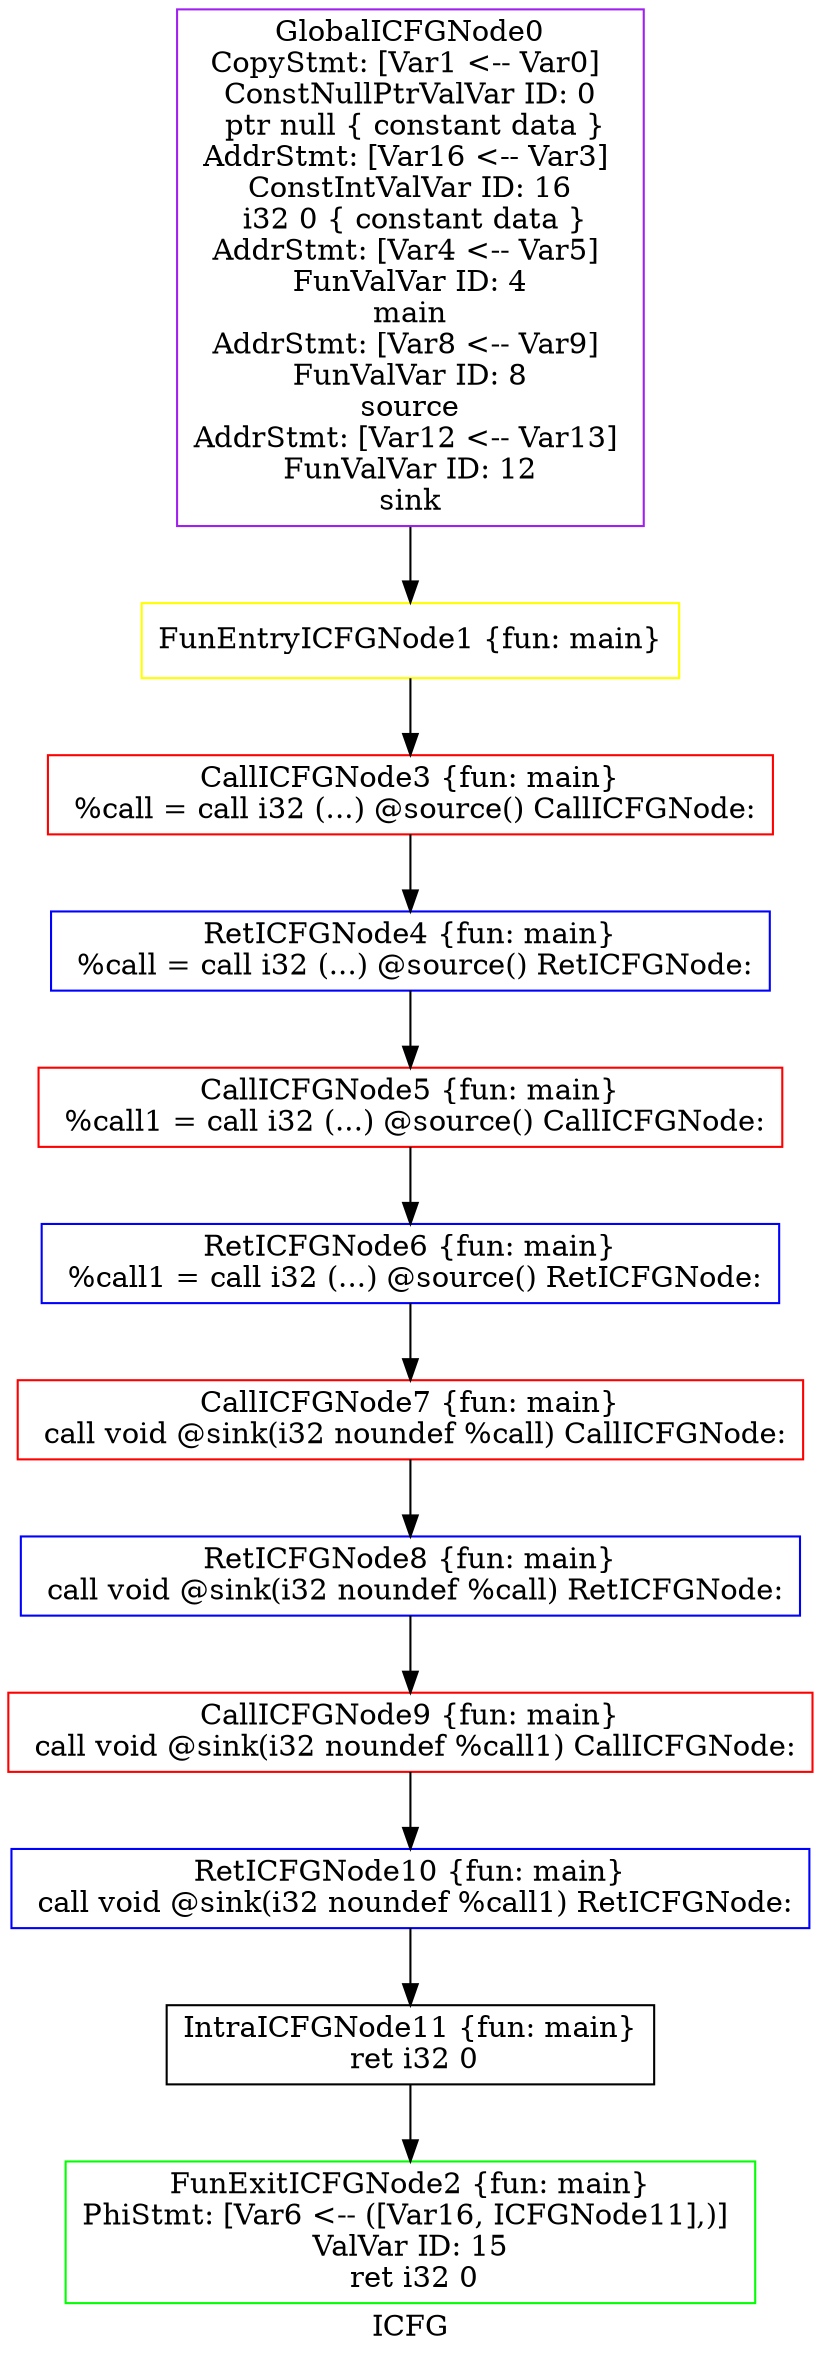 digraph "ICFG" {
	label="ICFG";

	Node0xaaab035f5770 [shape=record,color=purple,label="{GlobalICFGNode0\nCopyStmt: [Var1 \<-- Var0]  \nConstNullPtrValVar ID: 0\n ptr null \{ constant data \}\nAddrStmt: [Var16 \<-- Var3]  \nConstIntValVar ID: 16\n i32 0 \{ constant data \}\nAddrStmt: [Var4 \<-- Var5]  \nFunValVar ID: 4\nmain\nAddrStmt: [Var8 \<-- Var9]  \nFunValVar ID: 8\nsource\nAddrStmt: [Var12 \<-- Var13]  \nFunValVar ID: 12\nsink}"];
	Node0xaaab035f5770 -> Node0xaaab03623680[style=solid];
	Node0xaaab03623680 [shape=record,color=yellow,label="{FunEntryICFGNode1 \{fun: main\}}"];
	Node0xaaab03623680 -> Node0xaaab035e0dd0[style=solid];
	Node0xaaab035d9940 [shape=record,color=green,label="{FunExitICFGNode2 \{fun: main\}\nPhiStmt: [Var6 \<-- ([Var16, ICFGNode11],)]  \nValVar ID: 15\n   ret i32 0 }"];
	Node0xaaab035e0dd0 [shape=record,color=red,label="{CallICFGNode3 \{fun: main\}\n   %call = call i32 (...) @source() CallICFGNode: }"];
	Node0xaaab035e0dd0 -> Node0xaaab0363d9a0[style=solid];
	Node0xaaab0363d9a0 [shape=record,color=blue,label="{RetICFGNode4 \{fun: main\}\n   %call = call i32 (...) @source() RetICFGNode: }"];
	Node0xaaab0363d9a0 -> Node0xaaab036383a0[style=solid];
	Node0xaaab036383a0 [shape=record,color=red,label="{CallICFGNode5 \{fun: main\}\n   %call1 = call i32 (...) @source() CallICFGNode: }"];
	Node0xaaab036383a0 -> Node0xaaab0363d460[style=solid];
	Node0xaaab0363d460 [shape=record,color=blue,label="{RetICFGNode6 \{fun: main\}\n   %call1 = call i32 (...) @source() RetICFGNode: }"];
	Node0xaaab0363d460 -> Node0xaaab035fc920[style=solid];
	Node0xaaab035fc920 [shape=record,color=red,label="{CallICFGNode7 \{fun: main\}\n   call void @sink(i32 noundef %call) CallICFGNode: }"];
	Node0xaaab035fc920 -> Node0xaaab03606bb0[style=solid];
	Node0xaaab03606bb0 [shape=record,color=blue,label="{RetICFGNode8 \{fun: main\}\n   call void @sink(i32 noundef %call) RetICFGNode: }"];
	Node0xaaab03606bb0 -> Node0xaaab035e9cb0[style=solid];
	Node0xaaab035e9cb0 [shape=record,color=red,label="{CallICFGNode9 \{fun: main\}\n   call void @sink(i32 noundef %call1) CallICFGNode: }"];
	Node0xaaab035e9cb0 -> Node0xaaab035df770[style=solid];
	Node0xaaab035df770 [shape=record,color=blue,label="{RetICFGNode10 \{fun: main\}\n   call void @sink(i32 noundef %call1) RetICFGNode: }"];
	Node0xaaab035df770 -> Node0xaaab0362e740[style=solid];
	Node0xaaab0362e740 [shape=record,color=black,label="{IntraICFGNode11 \{fun: main\}\n   ret i32 0 }"];
	Node0xaaab0362e740 -> Node0xaaab035d9940[style=solid];
}
